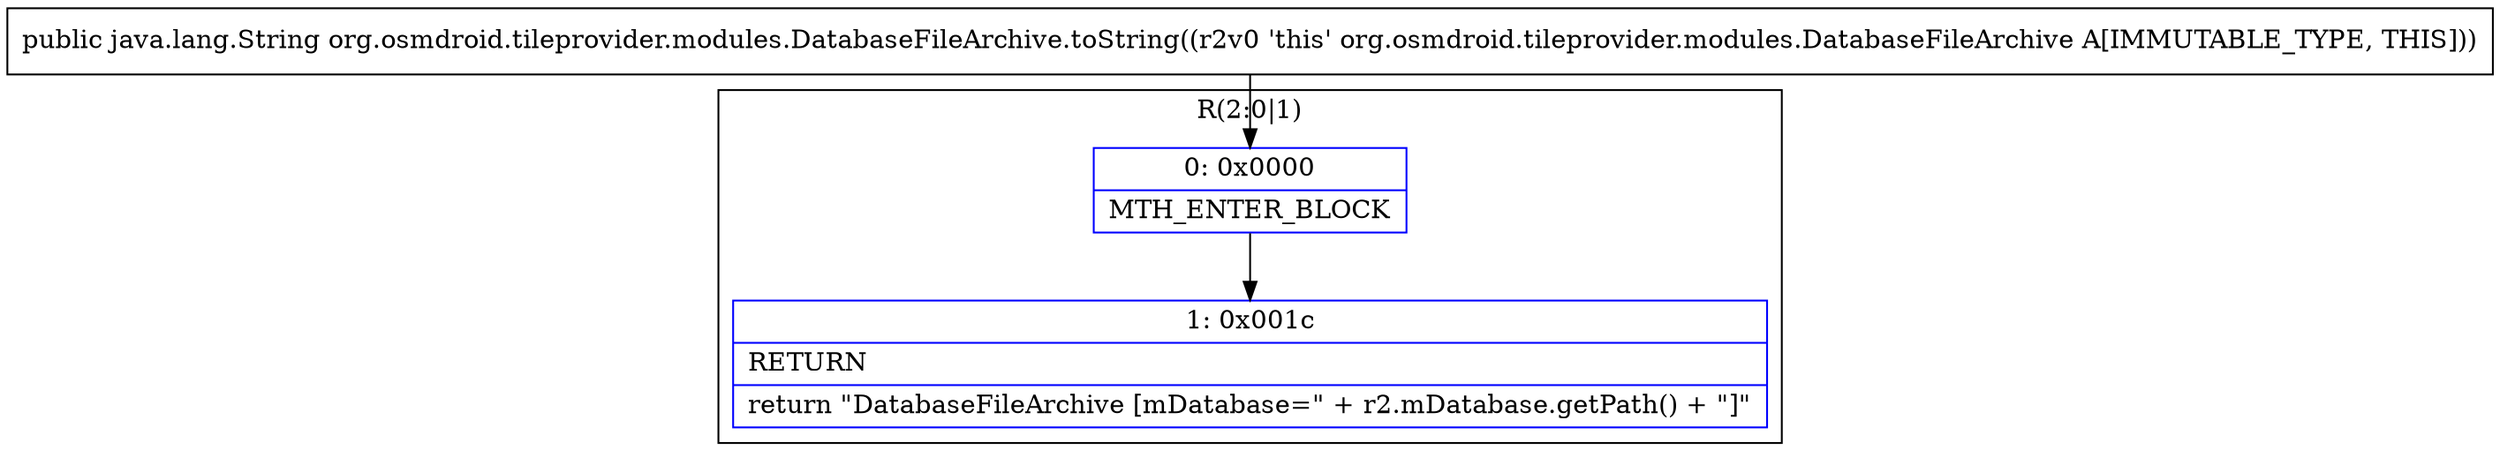 digraph "CFG fororg.osmdroid.tileprovider.modules.DatabaseFileArchive.toString()Ljava\/lang\/String;" {
subgraph cluster_Region_862494474 {
label = "R(2:0|1)";
node [shape=record,color=blue];
Node_0 [shape=record,label="{0\:\ 0x0000|MTH_ENTER_BLOCK\l}"];
Node_1 [shape=record,label="{1\:\ 0x001c|RETURN\l|return \"DatabaseFileArchive [mDatabase=\" + r2.mDatabase.getPath() + \"]\"\l}"];
}
MethodNode[shape=record,label="{public java.lang.String org.osmdroid.tileprovider.modules.DatabaseFileArchive.toString((r2v0 'this' org.osmdroid.tileprovider.modules.DatabaseFileArchive A[IMMUTABLE_TYPE, THIS])) }"];
MethodNode -> Node_0;
Node_0 -> Node_1;
}

